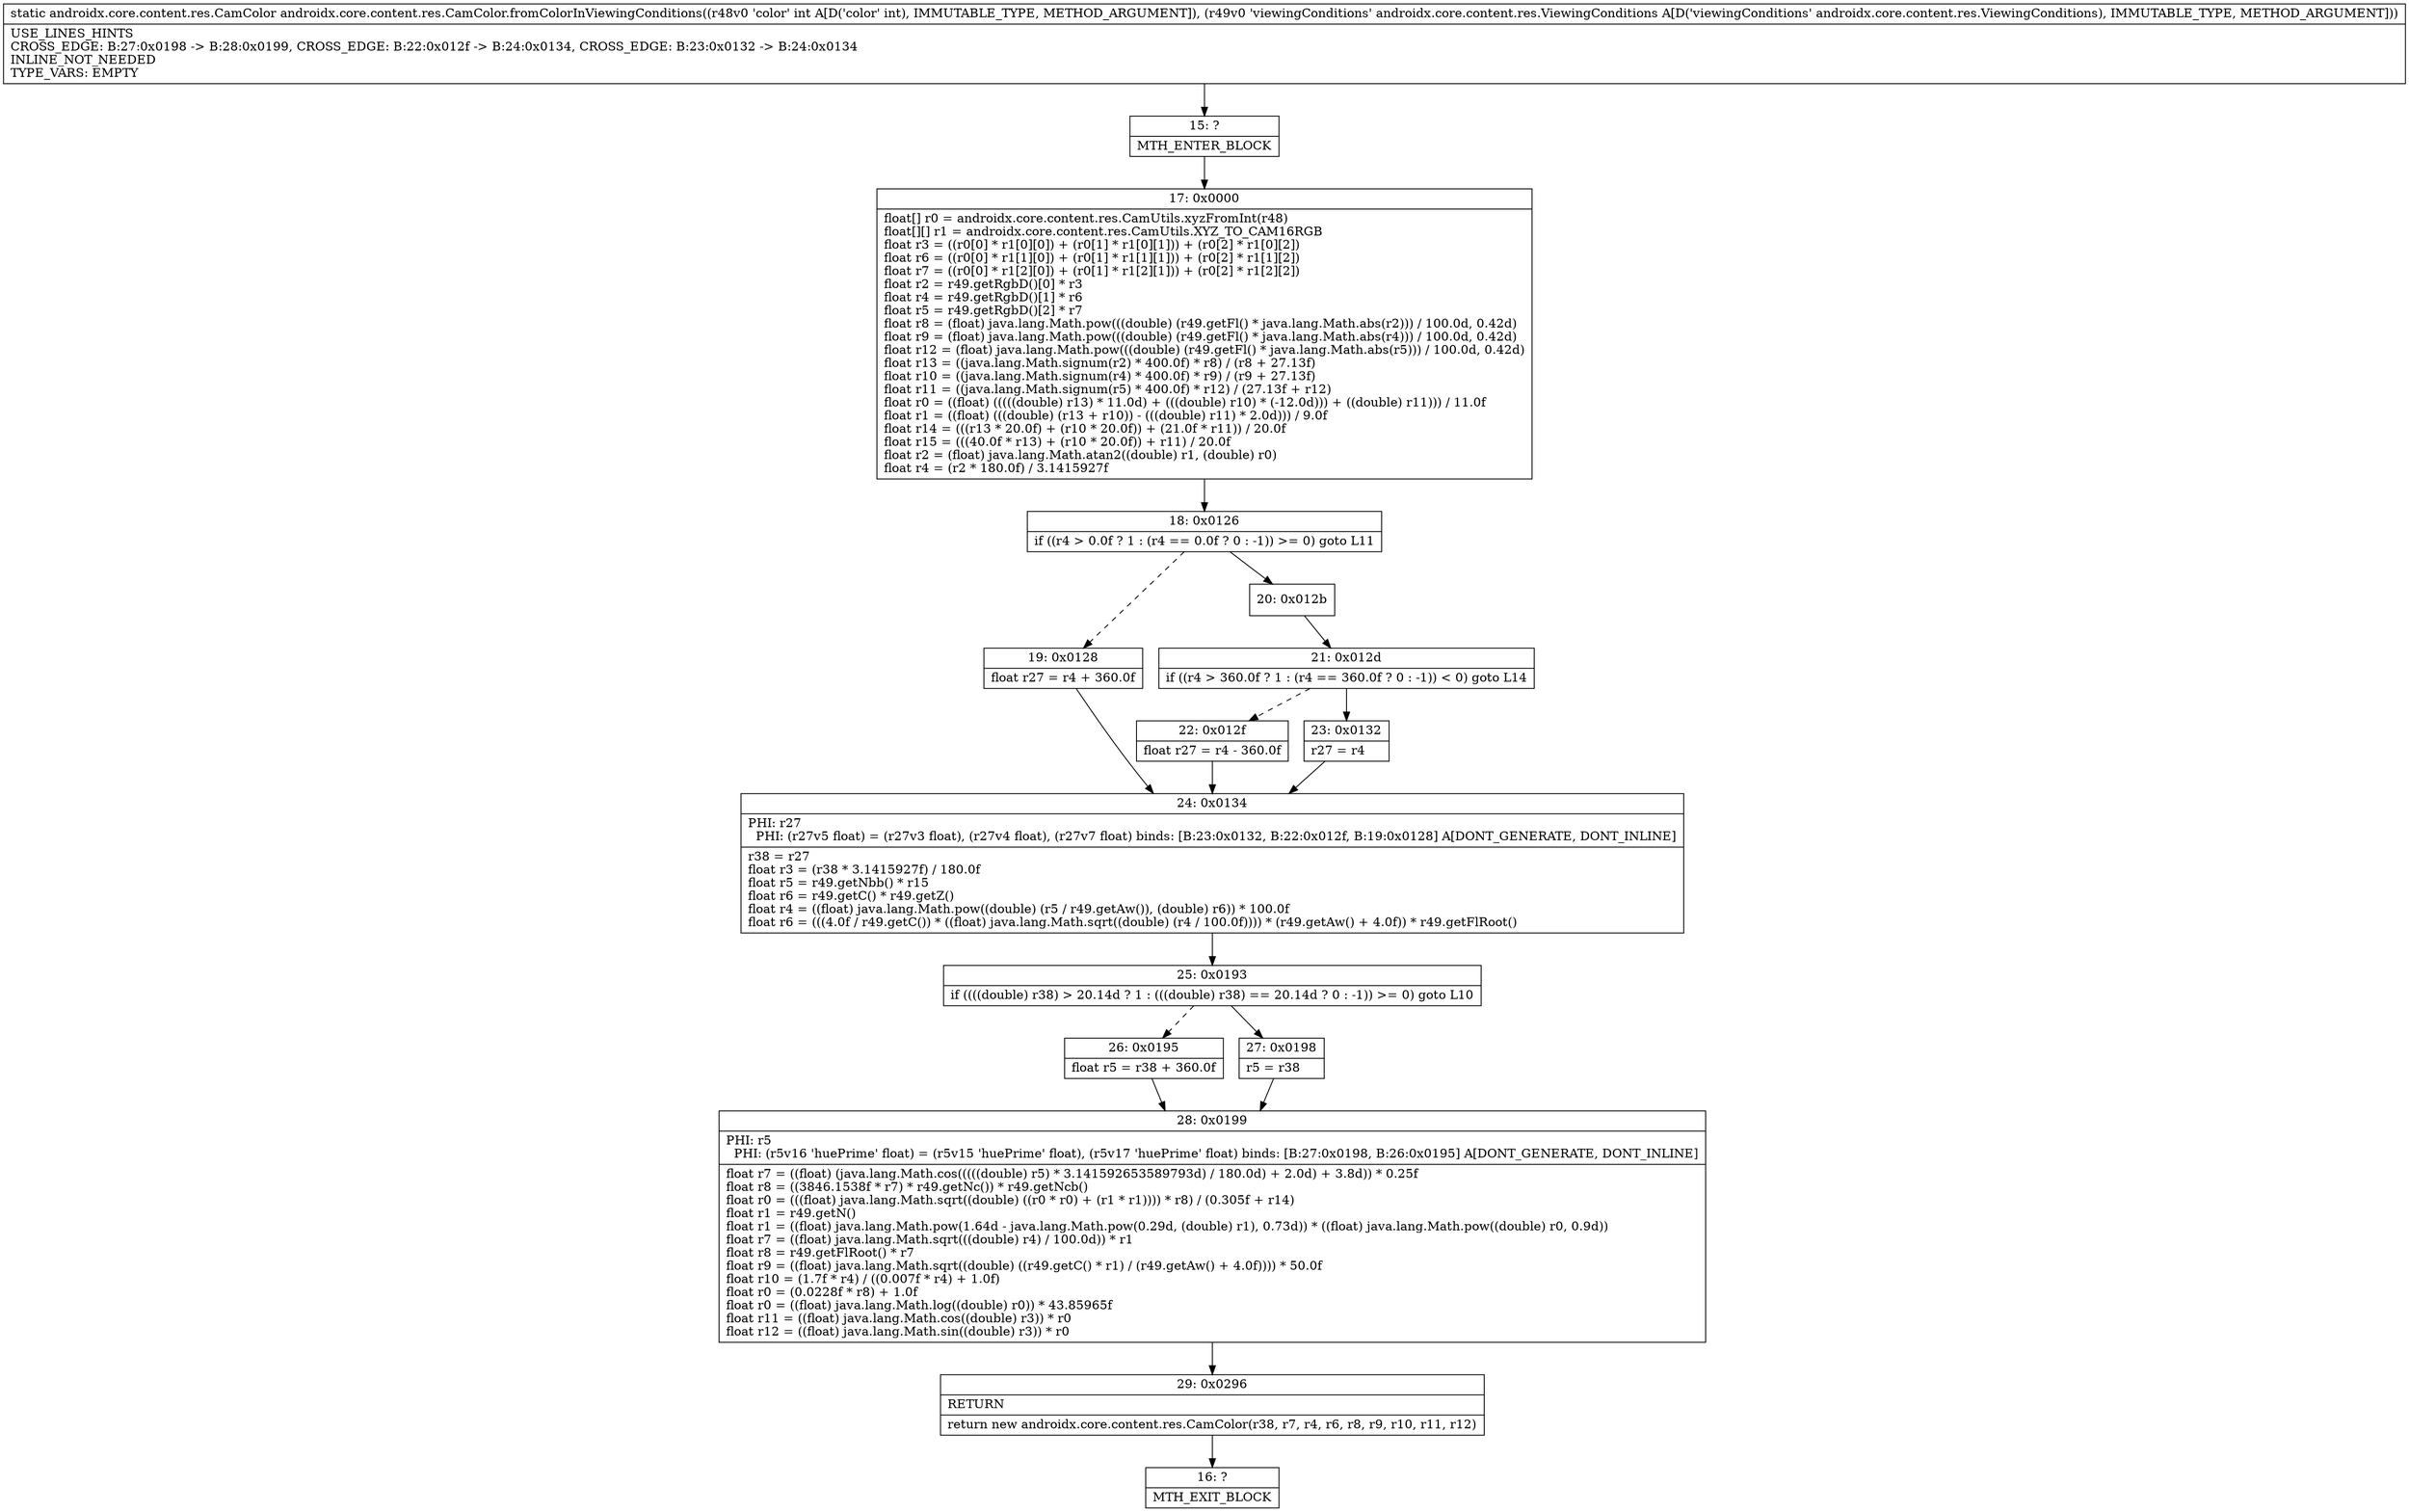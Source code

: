 digraph "CFG forandroidx.core.content.res.CamColor.fromColorInViewingConditions(ILandroidx\/core\/content\/res\/ViewingConditions;)Landroidx\/core\/content\/res\/CamColor;" {
Node_15 [shape=record,label="{15\:\ ?|MTH_ENTER_BLOCK\l}"];
Node_17 [shape=record,label="{17\:\ 0x0000|float[] r0 = androidx.core.content.res.CamUtils.xyzFromInt(r48)\lfloat[][] r1 = androidx.core.content.res.CamUtils.XYZ_TO_CAM16RGB\lfloat r3 = ((r0[0] * r1[0][0]) + (r0[1] * r1[0][1])) + (r0[2] * r1[0][2])\lfloat r6 = ((r0[0] * r1[1][0]) + (r0[1] * r1[1][1])) + (r0[2] * r1[1][2])\lfloat r7 = ((r0[0] * r1[2][0]) + (r0[1] * r1[2][1])) + (r0[2] * r1[2][2])\lfloat r2 = r49.getRgbD()[0] * r3\lfloat r4 = r49.getRgbD()[1] * r6\lfloat r5 = r49.getRgbD()[2] * r7\lfloat r8 = (float) java.lang.Math.pow(((double) (r49.getFl() * java.lang.Math.abs(r2))) \/ 100.0d, 0.42d)\lfloat r9 = (float) java.lang.Math.pow(((double) (r49.getFl() * java.lang.Math.abs(r4))) \/ 100.0d, 0.42d)\lfloat r12 = (float) java.lang.Math.pow(((double) (r49.getFl() * java.lang.Math.abs(r5))) \/ 100.0d, 0.42d)\lfloat r13 = ((java.lang.Math.signum(r2) * 400.0f) * r8) \/ (r8 + 27.13f)\lfloat r10 = ((java.lang.Math.signum(r4) * 400.0f) * r9) \/ (r9 + 27.13f)\lfloat r11 = ((java.lang.Math.signum(r5) * 400.0f) * r12) \/ (27.13f + r12)\lfloat r0 = ((float) (((((double) r13) * 11.0d) + (((double) r10) * (\-12.0d))) + ((double) r11))) \/ 11.0f\lfloat r1 = ((float) (((double) (r13 + r10)) \- (((double) r11) * 2.0d))) \/ 9.0f\lfloat r14 = (((r13 * 20.0f) + (r10 * 20.0f)) + (21.0f * r11)) \/ 20.0f\lfloat r15 = (((40.0f * r13) + (r10 * 20.0f)) + r11) \/ 20.0f\lfloat r2 = (float) java.lang.Math.atan2((double) r1, (double) r0)\lfloat r4 = (r2 * 180.0f) \/ 3.1415927f\l}"];
Node_18 [shape=record,label="{18\:\ 0x0126|if ((r4 \> 0.0f ? 1 : (r4 == 0.0f ? 0 : \-1)) \>= 0) goto L11\l}"];
Node_19 [shape=record,label="{19\:\ 0x0128|float r27 = r4 + 360.0f\l}"];
Node_24 [shape=record,label="{24\:\ 0x0134|PHI: r27 \l  PHI: (r27v5 float) = (r27v3 float), (r27v4 float), (r27v7 float) binds: [B:23:0x0132, B:22:0x012f, B:19:0x0128] A[DONT_GENERATE, DONT_INLINE]\l|r38 = r27\lfloat r3 = (r38 * 3.1415927f) \/ 180.0f\lfloat r5 = r49.getNbb() * r15\lfloat r6 = r49.getC() * r49.getZ()\lfloat r4 = ((float) java.lang.Math.pow((double) (r5 \/ r49.getAw()), (double) r6)) * 100.0f\lfloat r6 = (((4.0f \/ r49.getC()) * ((float) java.lang.Math.sqrt((double) (r4 \/ 100.0f)))) * (r49.getAw() + 4.0f)) * r49.getFlRoot()\l}"];
Node_25 [shape=record,label="{25\:\ 0x0193|if ((((double) r38) \> 20.14d ? 1 : (((double) r38) == 20.14d ? 0 : \-1)) \>= 0) goto L10\l}"];
Node_26 [shape=record,label="{26\:\ 0x0195|float r5 = r38 + 360.0f\l}"];
Node_28 [shape=record,label="{28\:\ 0x0199|PHI: r5 \l  PHI: (r5v16 'huePrime' float) = (r5v15 'huePrime' float), (r5v17 'huePrime' float) binds: [B:27:0x0198, B:26:0x0195] A[DONT_GENERATE, DONT_INLINE]\l|float r7 = ((float) (java.lang.Math.cos(((((double) r5) * 3.141592653589793d) \/ 180.0d) + 2.0d) + 3.8d)) * 0.25f\lfloat r8 = ((3846.1538f * r7) * r49.getNc()) * r49.getNcb()\lfloat r0 = (((float) java.lang.Math.sqrt((double) ((r0 * r0) + (r1 * r1)))) * r8) \/ (0.305f + r14)\lfloat r1 = r49.getN()\lfloat r1 = ((float) java.lang.Math.pow(1.64d \- java.lang.Math.pow(0.29d, (double) r1), 0.73d)) * ((float) java.lang.Math.pow((double) r0, 0.9d))\lfloat r7 = ((float) java.lang.Math.sqrt(((double) r4) \/ 100.0d)) * r1\lfloat r8 = r49.getFlRoot() * r7\lfloat r9 = ((float) java.lang.Math.sqrt((double) ((r49.getC() * r1) \/ (r49.getAw() + 4.0f)))) * 50.0f\lfloat r10 = (1.7f * r4) \/ ((0.007f * r4) + 1.0f)\lfloat r0 = (0.0228f * r8) + 1.0f\lfloat r0 = ((float) java.lang.Math.log((double) r0)) * 43.85965f\lfloat r11 = ((float) java.lang.Math.cos((double) r3)) * r0\lfloat r12 = ((float) java.lang.Math.sin((double) r3)) * r0\l}"];
Node_29 [shape=record,label="{29\:\ 0x0296|RETURN\l|return new androidx.core.content.res.CamColor(r38, r7, r4, r6, r8, r9, r10, r11, r12)\l}"];
Node_16 [shape=record,label="{16\:\ ?|MTH_EXIT_BLOCK\l}"];
Node_27 [shape=record,label="{27\:\ 0x0198|r5 = r38\l}"];
Node_20 [shape=record,label="{20\:\ 0x012b}"];
Node_21 [shape=record,label="{21\:\ 0x012d|if ((r4 \> 360.0f ? 1 : (r4 == 360.0f ? 0 : \-1)) \< 0) goto L14\l}"];
Node_22 [shape=record,label="{22\:\ 0x012f|float r27 = r4 \- 360.0f\l}"];
Node_23 [shape=record,label="{23\:\ 0x0132|r27 = r4\l}"];
MethodNode[shape=record,label="{static androidx.core.content.res.CamColor androidx.core.content.res.CamColor.fromColorInViewingConditions((r48v0 'color' int A[D('color' int), IMMUTABLE_TYPE, METHOD_ARGUMENT]), (r49v0 'viewingConditions' androidx.core.content.res.ViewingConditions A[D('viewingConditions' androidx.core.content.res.ViewingConditions), IMMUTABLE_TYPE, METHOD_ARGUMENT]))  | USE_LINES_HINTS\lCROSS_EDGE: B:27:0x0198 \-\> B:28:0x0199, CROSS_EDGE: B:22:0x012f \-\> B:24:0x0134, CROSS_EDGE: B:23:0x0132 \-\> B:24:0x0134\lINLINE_NOT_NEEDED\lTYPE_VARS: EMPTY\l}"];
MethodNode -> Node_15;Node_15 -> Node_17;
Node_17 -> Node_18;
Node_18 -> Node_19[style=dashed];
Node_18 -> Node_20;
Node_19 -> Node_24;
Node_24 -> Node_25;
Node_25 -> Node_26[style=dashed];
Node_25 -> Node_27;
Node_26 -> Node_28;
Node_28 -> Node_29;
Node_29 -> Node_16;
Node_27 -> Node_28;
Node_20 -> Node_21;
Node_21 -> Node_22[style=dashed];
Node_21 -> Node_23;
Node_22 -> Node_24;
Node_23 -> Node_24;
}

